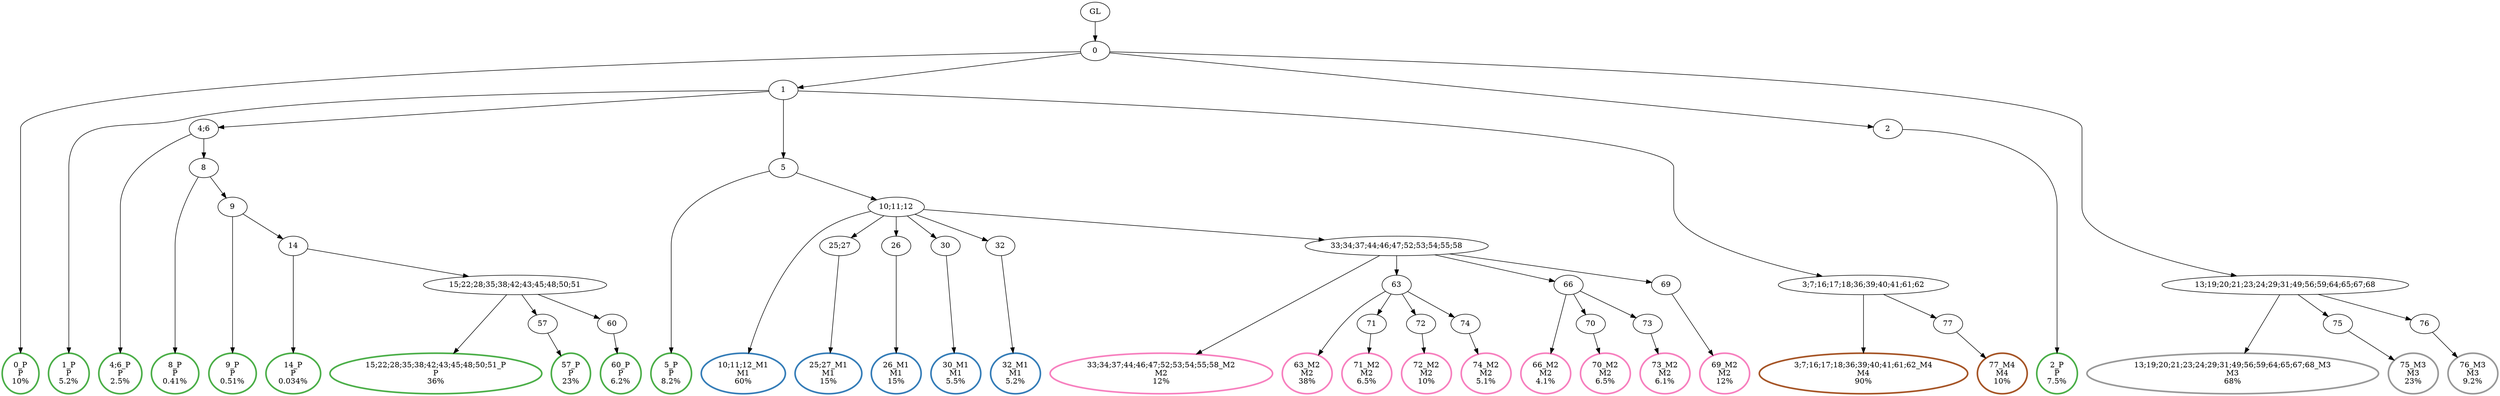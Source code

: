 digraph T {
	{
		rank=same
		58 [penwidth=3,colorscheme=set19,color=3,label="0_P\nP\n10%"]
		56 [penwidth=3,colorscheme=set19,color=3,label="1_P\nP\n5.2%"]
		54 [penwidth=3,colorscheme=set19,color=3,label="4;6_P\nP\n2.5%"]
		52 [penwidth=3,colorscheme=set19,color=3,label="8_P\nP\n0.41%"]
		50 [penwidth=3,colorscheme=set19,color=3,label="9_P\nP\n0.51%"]
		48 [penwidth=3,colorscheme=set19,color=3,label="14_P\nP\n0.034%"]
		46 [penwidth=3,colorscheme=set19,color=3,label="15;22;28;35;38;42;43;45;48;50;51_P\nP\n36%"]
		44 [penwidth=3,colorscheme=set19,color=3,label="57_P\nP\n23%"]
		42 [penwidth=3,colorscheme=set19,color=3,label="60_P\nP\n6.2%"]
		40 [penwidth=3,colorscheme=set19,color=3,label="5_P\nP\n8.2%"]
		38 [penwidth=3,colorscheme=set19,color=3,label="2_P\nP\n7.5%"]
		36 [penwidth=3,colorscheme=set19,color=2,label="10;11;12_M1\nM1\n60%"]
		34 [penwidth=3,colorscheme=set19,color=2,label="25;27_M1\nM1\n15%"]
		32 [penwidth=3,colorscheme=set19,color=2,label="26_M1\nM1\n15%"]
		30 [penwidth=3,colorscheme=set19,color=2,label="30_M1\nM1\n5.5%"]
		28 [penwidth=3,colorscheme=set19,color=2,label="32_M1\nM1\n5.2%"]
		26 [penwidth=3,colorscheme=set19,color=8,label="33;34;37;44;46;47;52;53;54;55;58_M2\nM2\n12%"]
		24 [penwidth=3,colorscheme=set19,color=8,label="63_M2\nM2\n38%"]
		22 [penwidth=3,colorscheme=set19,color=8,label="71_M2\nM2\n6.5%"]
		20 [penwidth=3,colorscheme=set19,color=8,label="72_M2\nM2\n10%"]
		18 [penwidth=3,colorscheme=set19,color=8,label="74_M2\nM2\n5.1%"]
		16 [penwidth=3,colorscheme=set19,color=8,label="66_M2\nM2\n4.1%"]
		14 [penwidth=3,colorscheme=set19,color=8,label="70_M2\nM2\n6.5%"]
		12 [penwidth=3,colorscheme=set19,color=8,label="73_M2\nM2\n6.1%"]
		10 [penwidth=3,colorscheme=set19,color=8,label="69_M2\nM2\n12%"]
		8 [penwidth=3,colorscheme=set19,color=9,label="13;19;20;21;23;24;29;31;49;56;59;64;65;67;68_M3\nM3\n68%"]
		6 [penwidth=3,colorscheme=set19,color=9,label="75_M3\nM3\n23%"]
		4 [penwidth=3,colorscheme=set19,color=9,label="76_M3\nM3\n9.2%"]
		2 [penwidth=3,colorscheme=set19,color=7,label="3;7;16;17;18;36;39;40;41;61;62_M4\nM4\n90%"]
		0 [penwidth=3,colorscheme=set19,color=7,label="77_M4\nM4\n10%"]
	}
	60 [label="GL"]
	59 [label="0"]
	57 [label="1"]
	55 [label="4;6"]
	53 [label="8"]
	51 [label="9"]
	49 [label="14"]
	47 [label="15;22;28;35;38;42;43;45;48;50;51"]
	45 [label="57"]
	43 [label="60"]
	41 [label="5"]
	39 [label="2"]
	37 [label="10;11;12"]
	35 [label="25;27"]
	33 [label="26"]
	31 [label="30"]
	29 [label="32"]
	27 [label="33;34;37;44;46;47;52;53;54;55;58"]
	25 [label="63"]
	23 [label="71"]
	21 [label="72"]
	19 [label="74"]
	17 [label="66"]
	15 [label="70"]
	13 [label="73"]
	11 [label="69"]
	9 [label="13;19;20;21;23;24;29;31;49;56;59;64;65;67;68"]
	7 [label="75"]
	5 [label="76"]
	3 [label="3;7;16;17;18;36;39;40;41;61;62"]
	1 [label="77"]
	60 -> 59
	59 -> 58
	59 -> 57
	59 -> 39
	59 -> 9
	57 -> 56
	57 -> 55
	57 -> 41
	57 -> 3
	55 -> 54
	55 -> 53
	53 -> 52
	53 -> 51
	51 -> 50
	51 -> 49
	49 -> 48
	49 -> 47
	47 -> 46
	47 -> 45
	47 -> 43
	45 -> 44
	43 -> 42
	41 -> 40
	41 -> 37
	39 -> 38
	37 -> 36
	37 -> 35
	37 -> 33
	37 -> 31
	37 -> 29
	37 -> 27
	35 -> 34
	33 -> 32
	31 -> 30
	29 -> 28
	27 -> 26
	27 -> 25
	27 -> 17
	27 -> 11
	25 -> 24
	25 -> 23
	25 -> 21
	25 -> 19
	23 -> 22
	21 -> 20
	19 -> 18
	17 -> 16
	17 -> 15
	17 -> 13
	15 -> 14
	13 -> 12
	11 -> 10
	9 -> 8
	9 -> 7
	9 -> 5
	7 -> 6
	5 -> 4
	3 -> 2
	3 -> 1
	1 -> 0
}

